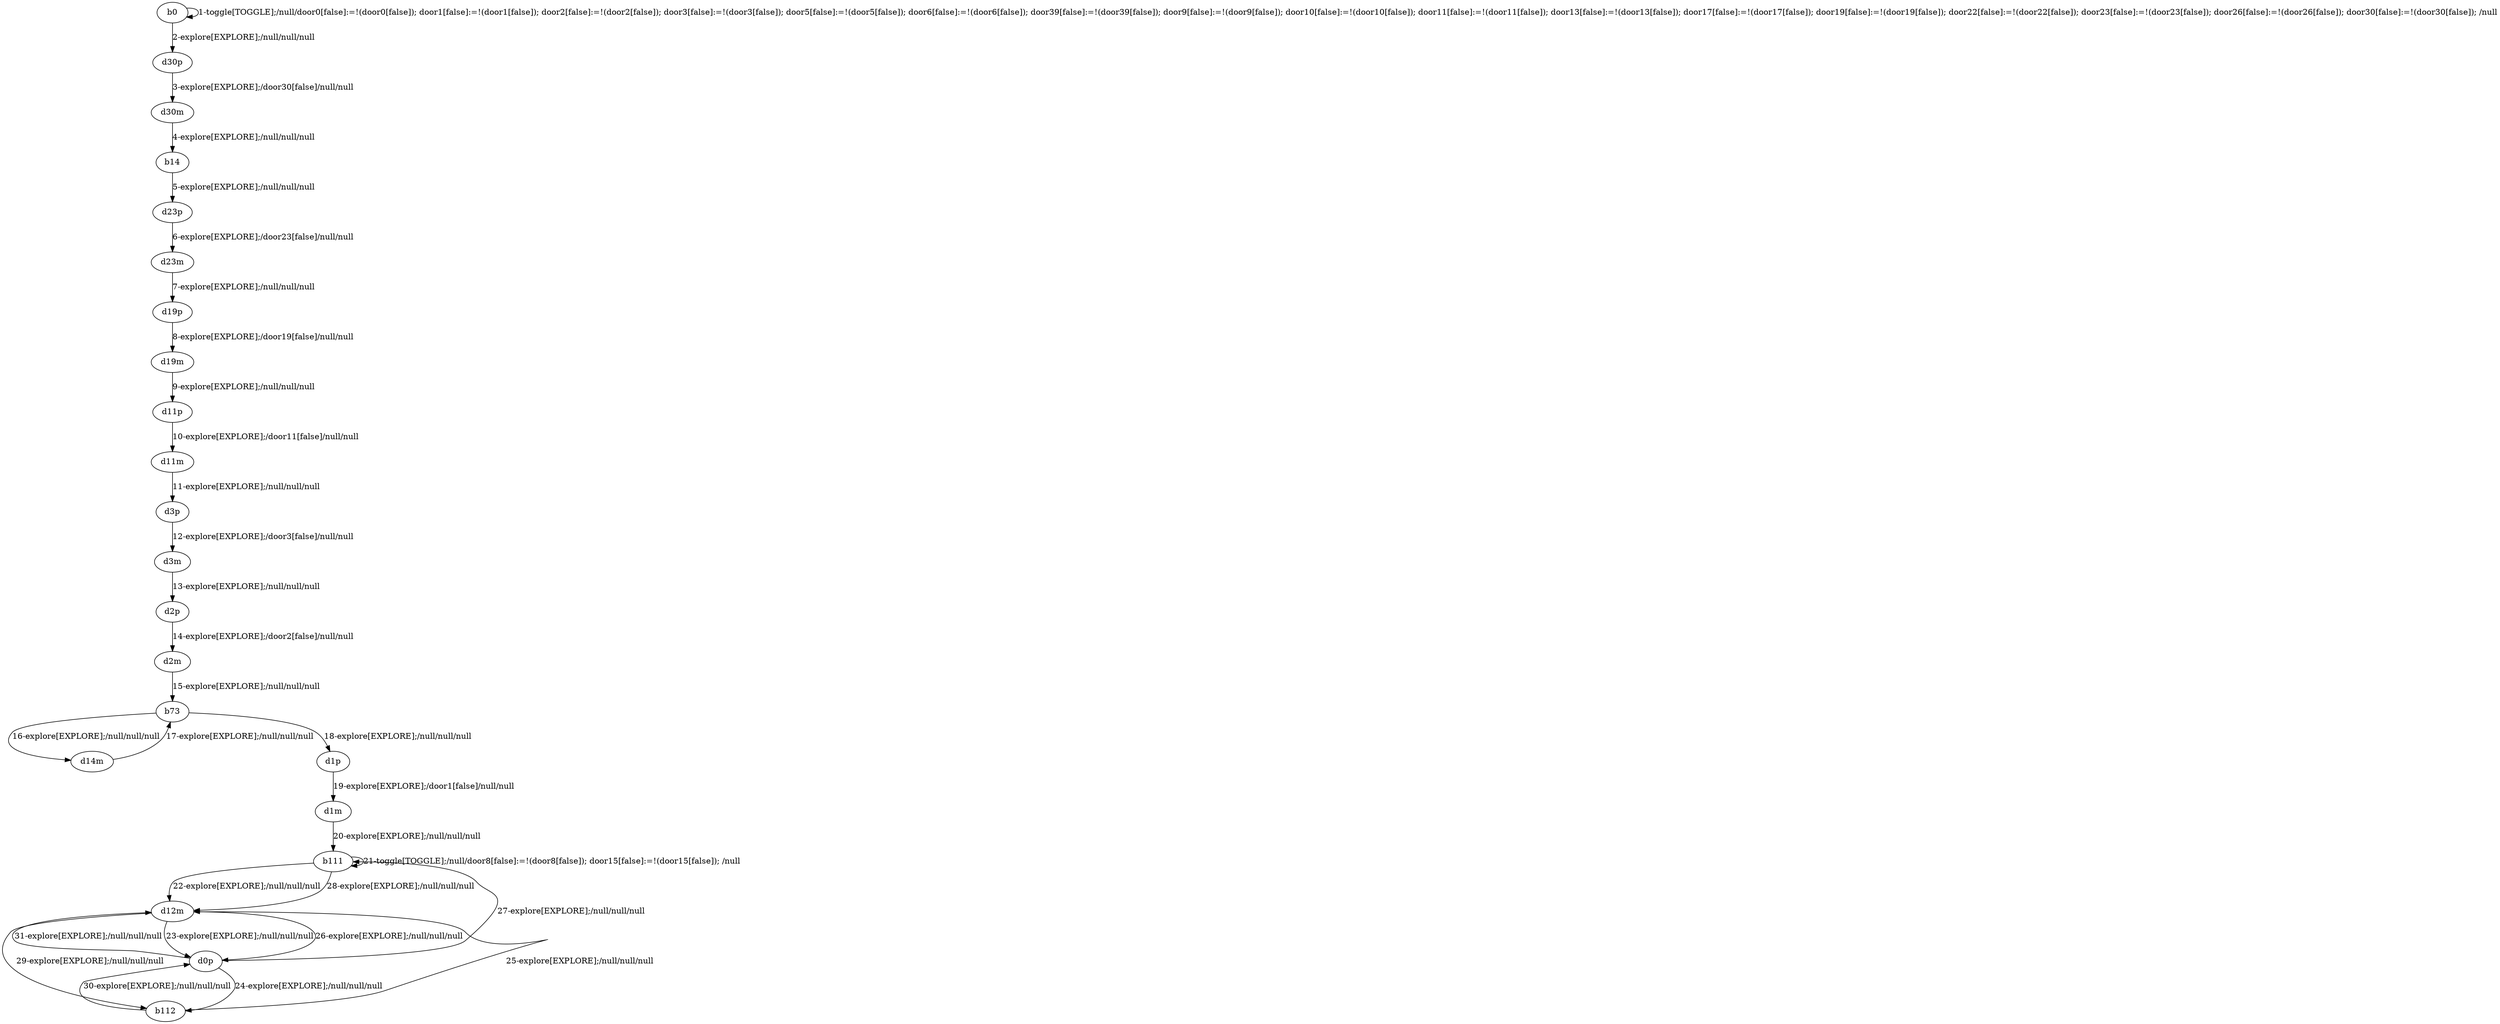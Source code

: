 # Total number of goals covered by this test: 1
# d0p --> b112

digraph g {
"b0" -> "b0" [label = "1-toggle[TOGGLE];/null/door0[false]:=!(door0[false]); door1[false]:=!(door1[false]); door2[false]:=!(door2[false]); door3[false]:=!(door3[false]); door5[false]:=!(door5[false]); door6[false]:=!(door6[false]); door39[false]:=!(door39[false]); door9[false]:=!(door9[false]); door10[false]:=!(door10[false]); door11[false]:=!(door11[false]); door13[false]:=!(door13[false]); door17[false]:=!(door17[false]); door19[false]:=!(door19[false]); door22[false]:=!(door22[false]); door23[false]:=!(door23[false]); door26[false]:=!(door26[false]); door30[false]:=!(door30[false]); /null"];
"b0" -> "d30p" [label = "2-explore[EXPLORE];/null/null/null"];
"d30p" -> "d30m" [label = "3-explore[EXPLORE];/door30[false]/null/null"];
"d30m" -> "b14" [label = "4-explore[EXPLORE];/null/null/null"];
"b14" -> "d23p" [label = "5-explore[EXPLORE];/null/null/null"];
"d23p" -> "d23m" [label = "6-explore[EXPLORE];/door23[false]/null/null"];
"d23m" -> "d19p" [label = "7-explore[EXPLORE];/null/null/null"];
"d19p" -> "d19m" [label = "8-explore[EXPLORE];/door19[false]/null/null"];
"d19m" -> "d11p" [label = "9-explore[EXPLORE];/null/null/null"];
"d11p" -> "d11m" [label = "10-explore[EXPLORE];/door11[false]/null/null"];
"d11m" -> "d3p" [label = "11-explore[EXPLORE];/null/null/null"];
"d3p" -> "d3m" [label = "12-explore[EXPLORE];/door3[false]/null/null"];
"d3m" -> "d2p" [label = "13-explore[EXPLORE];/null/null/null"];
"d2p" -> "d2m" [label = "14-explore[EXPLORE];/door2[false]/null/null"];
"d2m" -> "b73" [label = "15-explore[EXPLORE];/null/null/null"];
"b73" -> "d14m" [label = "16-explore[EXPLORE];/null/null/null"];
"d14m" -> "b73" [label = "17-explore[EXPLORE];/null/null/null"];
"b73" -> "d1p" [label = "18-explore[EXPLORE];/null/null/null"];
"d1p" -> "d1m" [label = "19-explore[EXPLORE];/door1[false]/null/null"];
"d1m" -> "b111" [label = "20-explore[EXPLORE];/null/null/null"];
"b111" -> "b111" [label = "21-toggle[TOGGLE];/null/door8[false]:=!(door8[false]); door15[false]:=!(door15[false]); /null"];
"b111" -> "d12m" [label = "22-explore[EXPLORE];/null/null/null"];
"d12m" -> "d0p" [label = "23-explore[EXPLORE];/null/null/null"];
"d0p" -> "b112" [label = "24-explore[EXPLORE];/null/null/null"];
"b112" -> "d12m" [label = "25-explore[EXPLORE];/null/null/null"];
"d12m" -> "d0p" [label = "26-explore[EXPLORE];/null/null/null"];
"d0p" -> "b111" [label = "27-explore[EXPLORE];/null/null/null"];
"b111" -> "d12m" [label = "28-explore[EXPLORE];/null/null/null"];
"d12m" -> "b112" [label = "29-explore[EXPLORE];/null/null/null"];
"b112" -> "d0p" [label = "30-explore[EXPLORE];/null/null/null"];
"d0p" -> "d12m" [label = "31-explore[EXPLORE];/null/null/null"];
}